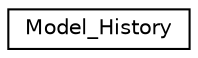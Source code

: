 digraph G
{
  edge [fontname="Helvetica",fontsize="10",labelfontname="Helvetica",labelfontsize="10"];
  node [fontname="Helvetica",fontsize="10",shape=record];
  rankdir="LR";
  Node1 [label="Model_History",height=0.2,width=0.4,color="black", fillcolor="white", style="filled",URL="$class_model___history.html"];
}
